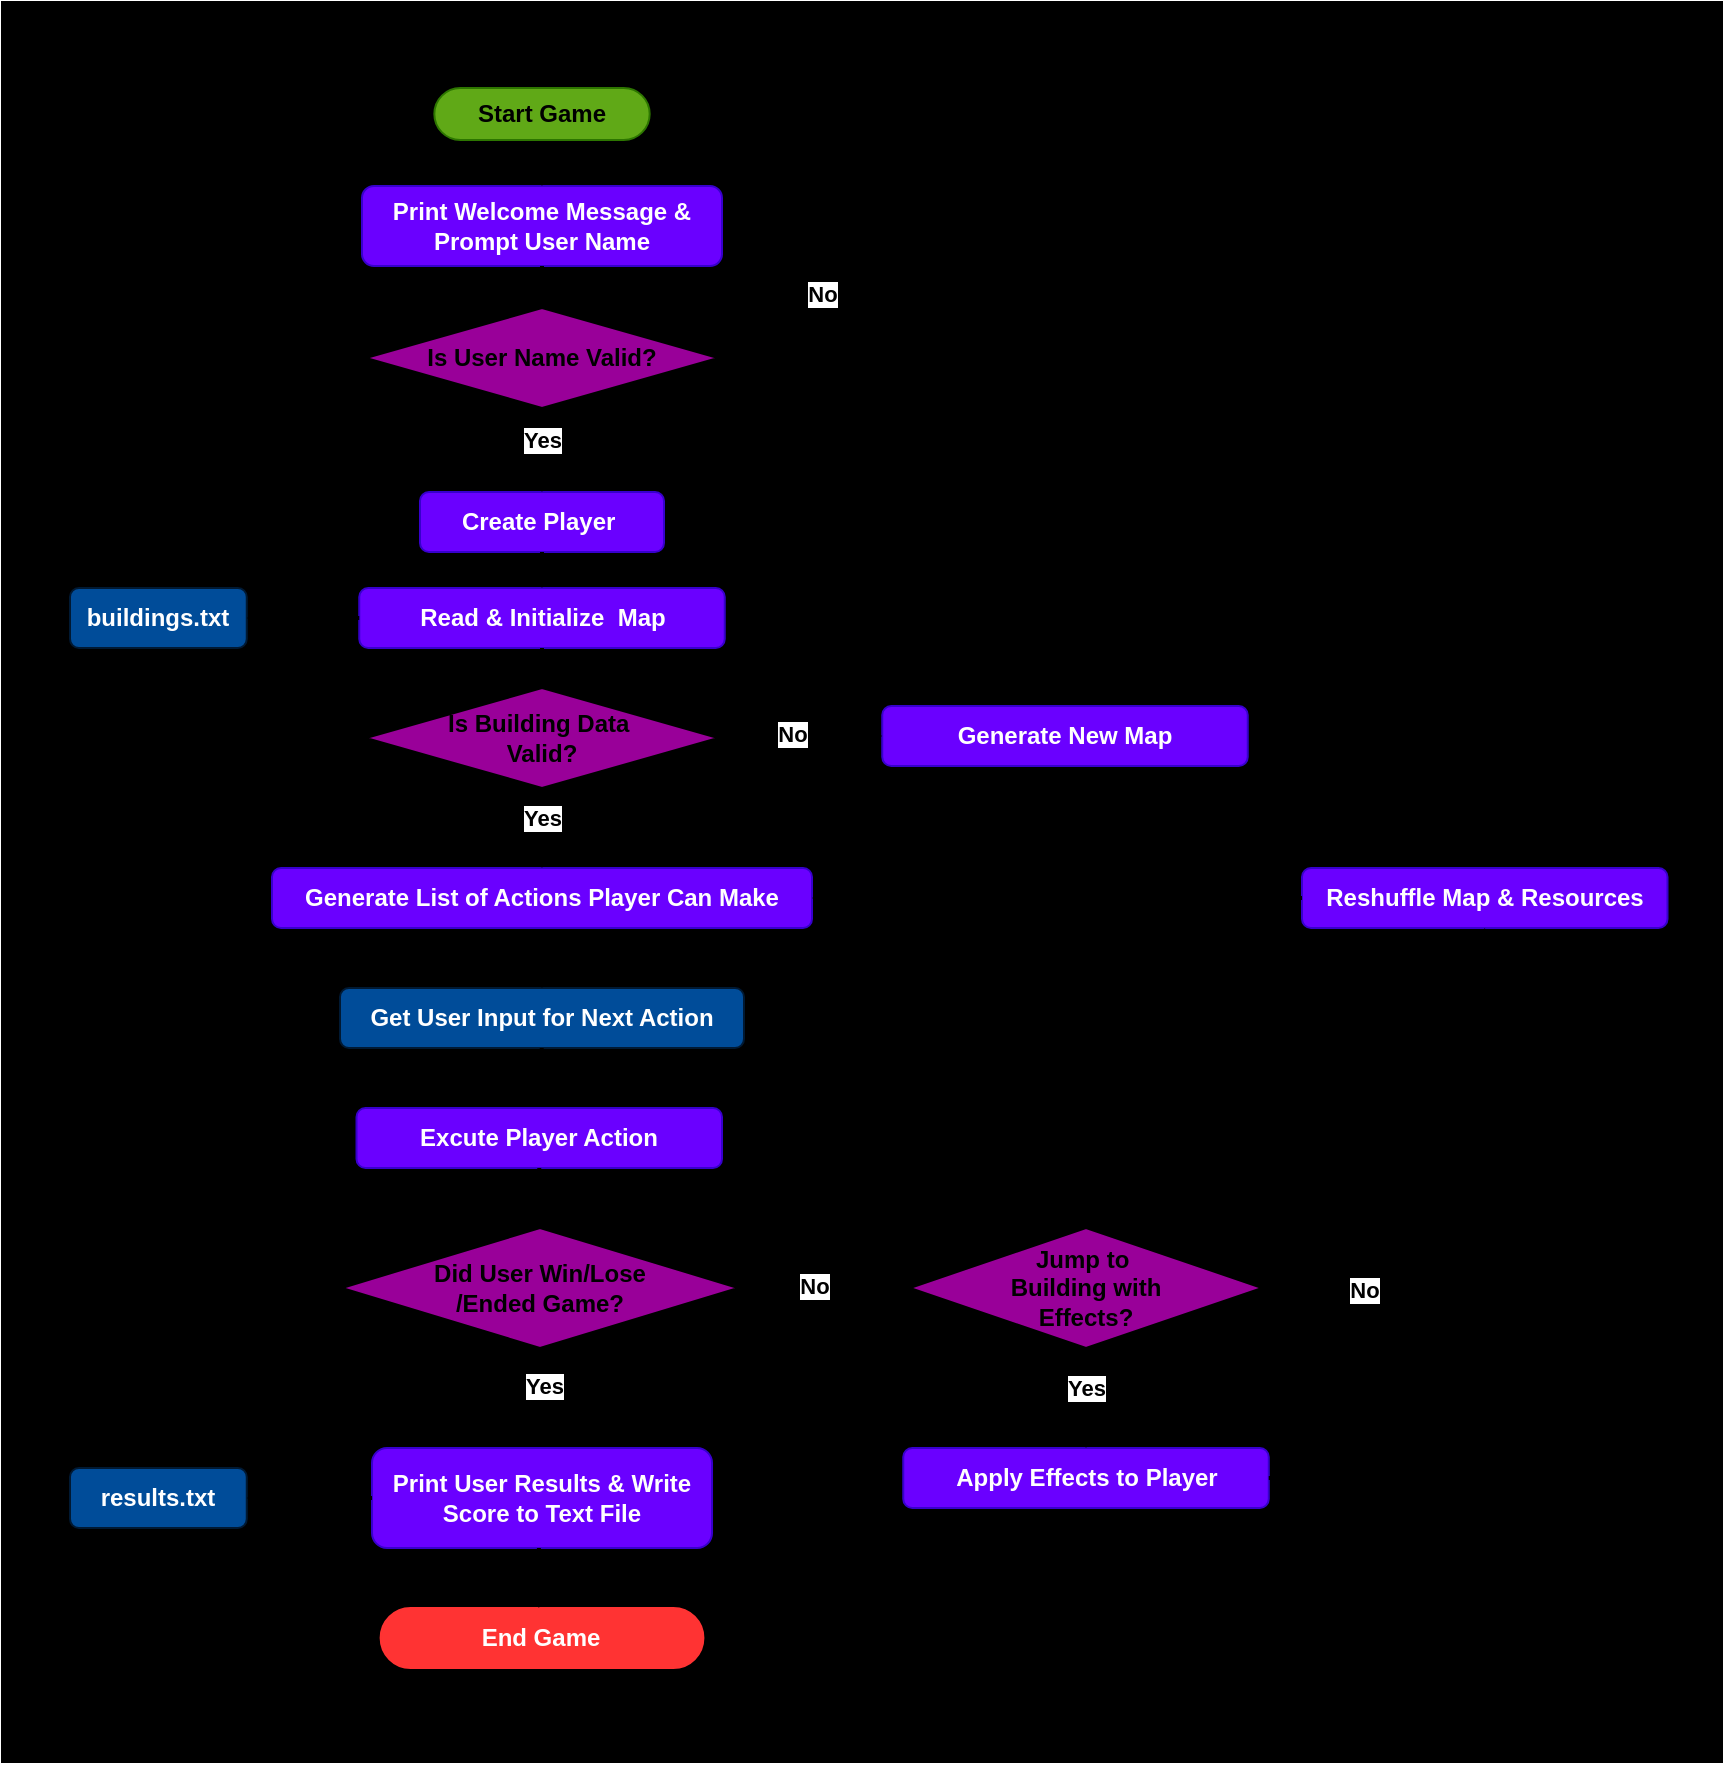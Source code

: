 <mxfile version="25.0.1">
  <diagram name="Page-1" id="dSvuV1CNV-9eOFvfghRx">
    <mxGraphModel dx="1728" dy="-63" grid="1" gridSize="10" guides="1" tooltips="1" connect="1" arrows="1" fold="1" page="1" pageScale="1" pageWidth="850" pageHeight="1100" math="0" shadow="0">
      <root>
        <mxCell id="0" />
        <mxCell id="1" parent="0" />
        <mxCell id="XH4O_Xo0e676Nhpj7tfd-28" value="" style="rounded=0;whiteSpace=wrap;html=1;gradientColor=none;fillColor=#000000;strokeColor=default;movable=1;resizable=1;rotatable=1;deletable=1;editable=1;locked=0;connectable=1;" parent="1" vertex="1">
          <mxGeometry x="40" y="1143" width="860" height="880" as="geometry" />
        </mxCell>
        <mxCell id="y80X-6pCnRY0oYuj_kBl-8" value="&lt;b&gt;Print Welcome Message &amp;amp; Prompt User Name&lt;/b&gt;" style="rounded=1;whiteSpace=wrap;html=1;fillColor=#6a00ff;fontColor=#ffffff;strokeColor=#3700CC;" vertex="1" parent="1">
          <mxGeometry x="220" y="1235" width="180" height="40" as="geometry" />
        </mxCell>
        <mxCell id="y80X-6pCnRY0oYuj_kBl-10" value="Is User Name Valid?" style="rhombus;whiteSpace=wrap;html=1;fillColor=#990099;fontStyle=1" vertex="1" parent="1">
          <mxGeometry x="222" y="1296" width="176" height="50" as="geometry" />
        </mxCell>
        <mxCell id="y80X-6pCnRY0oYuj_kBl-11" value="&lt;b&gt;Create Player&amp;nbsp;&lt;/b&gt;" style="rounded=1;whiteSpace=wrap;html=1;fillColor=#6a00ff;fontColor=#ffffff;strokeColor=#3700CC;" vertex="1" parent="1">
          <mxGeometry x="249" y="1388" width="122" height="30" as="geometry" />
        </mxCell>
        <mxCell id="y80X-6pCnRY0oYuj_kBl-13" value="&lt;b&gt;Get User Input for Next Action&lt;/b&gt;" style="rounded=1;whiteSpace=wrap;html=1;fillColor=#004C99;fontColor=#ffffff;strokeColor=#001933;" vertex="1" parent="1">
          <mxGeometry x="209" y="1636" width="202" height="30" as="geometry" />
        </mxCell>
        <mxCell id="y80X-6pCnRY0oYuj_kBl-14" value="&lt;b&gt;Generate List of Actions Player Can Make&lt;/b&gt;" style="rounded=1;whiteSpace=wrap;html=1;fillColor=#6a00ff;fontColor=#ffffff;strokeColor=#3700CC;" vertex="1" parent="1">
          <mxGeometry x="175" y="1576" width="270" height="30" as="geometry" />
        </mxCell>
        <mxCell id="y80X-6pCnRY0oYuj_kBl-16" value="Jump to&amp;nbsp;&lt;div&gt;Building with&lt;div&gt;Effects?&lt;/div&gt;&lt;/div&gt;" style="rhombus;whiteSpace=wrap;html=1;fillColor=#990099;fontStyle=1" vertex="1" parent="1">
          <mxGeometry x="494" y="1756" width="176" height="60" as="geometry" />
        </mxCell>
        <mxCell id="y80X-6pCnRY0oYuj_kBl-17" value="&lt;b&gt;Read &amp;amp; Initialize&amp;nbsp; Map&lt;/b&gt;" style="rounded=1;whiteSpace=wrap;html=1;fillColor=#6a00ff;fontColor=#ffffff;strokeColor=#3700CC;" vertex="1" parent="1">
          <mxGeometry x="218.625" y="1436" width="182.75" height="30" as="geometry" />
        </mxCell>
        <mxCell id="y80X-6pCnRY0oYuj_kBl-18" value="&lt;b&gt;Reshuffle Map &amp;amp; Resources&lt;/b&gt;" style="rounded=1;whiteSpace=wrap;html=1;fillColor=#6a00ff;fontColor=#ffffff;strokeColor=#3700CC;" vertex="1" parent="1">
          <mxGeometry x="690" y="1576" width="182.75" height="30" as="geometry" />
        </mxCell>
        <mxCell id="y80X-6pCnRY0oYuj_kBl-19" value="Did User Win/Lose&lt;div&gt;/Ended Game?&lt;/div&gt;" style="rhombus;whiteSpace=wrap;html=1;fillColor=#990099;fontStyle=1" vertex="1" parent="1">
          <mxGeometry x="210" y="1756" width="198" height="60" as="geometry" />
        </mxCell>
        <mxCell id="y80X-6pCnRY0oYuj_kBl-21" value="&lt;b&gt;Excute Player Action&lt;/b&gt;" style="rounded=1;whiteSpace=wrap;html=1;fillColor=#6a00ff;fontColor=#ffffff;strokeColor=#3700CC;" vertex="1" parent="1">
          <mxGeometry x="217.25" y="1696" width="182.75" height="30" as="geometry" />
        </mxCell>
        <mxCell id="y80X-6pCnRY0oYuj_kBl-22" value="&lt;b&gt;Print User Results &amp;amp; Write Score to Text File&lt;/b&gt;" style="rounded=1;whiteSpace=wrap;html=1;fillColor=#6a00ff;fontColor=#ffffff;strokeColor=#3700CC;" vertex="1" parent="1">
          <mxGeometry x="225.01" y="1866" width="170" height="50" as="geometry" />
        </mxCell>
        <mxCell id="y80X-6pCnRY0oYuj_kBl-23" value="&lt;b&gt;End Game&lt;/b&gt;" style="rounded=1;whiteSpace=wrap;html=1;fillColor=#FF3333;fontColor=#ffffff;strokeColor=#FF3333;arcSize=50;" vertex="1" parent="1">
          <mxGeometry x="229.32" y="1946" width="161.38" height="30" as="geometry" />
        </mxCell>
        <mxCell id="y80X-6pCnRY0oYuj_kBl-27" style="edgeStyle=orthogonalEdgeStyle;rounded=0;orthogonalLoop=1;jettySize=auto;html=1;exitX=0.5;exitY=1;exitDx=0;exitDy=0;entryX=0.5;entryY=0;entryDx=0;entryDy=0;strokeWidth=2;" edge="1" parent="1" source="y80X-6pCnRY0oYuj_kBl-26" target="y80X-6pCnRY0oYuj_kBl-8">
          <mxGeometry relative="1" as="geometry" />
        </mxCell>
        <mxCell id="y80X-6pCnRY0oYuj_kBl-26" value="&lt;b&gt;&lt;font color=&quot;#000000&quot;&gt;Start Game&lt;/font&gt;&lt;/b&gt;" style="rounded=1;whiteSpace=wrap;html=1;fillColor=#60a917;fontColor=#ffffff;strokeColor=#2D7600;arcSize=50;" vertex="1" parent="1">
          <mxGeometry x="256.17" y="1186" width="107.67" height="26" as="geometry" />
        </mxCell>
        <mxCell id="y80X-6pCnRY0oYuj_kBl-28" style="edgeStyle=orthogonalEdgeStyle;rounded=0;orthogonalLoop=1;jettySize=auto;html=1;exitX=0.5;exitY=1;exitDx=0;exitDy=0;entryX=0.5;entryY=0;entryDx=0;entryDy=0;strokeWidth=2;" edge="1" parent="1" source="y80X-6pCnRY0oYuj_kBl-8" target="y80X-6pCnRY0oYuj_kBl-10">
          <mxGeometry relative="1" as="geometry">
            <mxPoint x="310" y="1205" as="sourcePoint" />
            <mxPoint x="310" y="1235" as="targetPoint" />
          </mxGeometry>
        </mxCell>
        <mxCell id="y80X-6pCnRY0oYuj_kBl-30" style="edgeStyle=orthogonalEdgeStyle;rounded=1;orthogonalLoop=1;jettySize=auto;html=1;exitX=1;exitY=0.5;exitDx=0;exitDy=0;entryX=1.016;entryY=0.51;entryDx=0;entryDy=0;strokeWidth=2;entryPerimeter=0;curved=0;" edge="1" parent="1" source="y80X-6pCnRY0oYuj_kBl-10" target="y80X-6pCnRY0oYuj_kBl-8">
          <mxGeometry relative="1" as="geometry">
            <mxPoint x="320" y="1285" as="sourcePoint" />
            <mxPoint x="320" y="1315" as="targetPoint" />
            <Array as="points">
              <mxPoint x="450" y="1321" />
              <mxPoint x="450" y="1255" />
              <mxPoint x="403" y="1255" />
            </Array>
          </mxGeometry>
        </mxCell>
        <mxCell id="y80X-6pCnRY0oYuj_kBl-31" value="&lt;b&gt;No&lt;/b&gt;" style="edgeLabel;html=1;align=center;verticalAlign=middle;resizable=0;points=[];" vertex="1" connectable="0" parent="y80X-6pCnRY0oYuj_kBl-30">
          <mxGeometry x="0.02" relative="1" as="geometry">
            <mxPoint as="offset" />
          </mxGeometry>
        </mxCell>
        <mxCell id="y80X-6pCnRY0oYuj_kBl-32" style="edgeStyle=orthogonalEdgeStyle;rounded=1;orthogonalLoop=1;jettySize=auto;html=1;exitX=0.5;exitY=1;exitDx=0;exitDy=0;entryX=0.5;entryY=0;entryDx=0;entryDy=0;strokeWidth=2;curved=0;" edge="1" parent="1" source="y80X-6pCnRY0oYuj_kBl-10" target="y80X-6pCnRY0oYuj_kBl-11">
          <mxGeometry relative="1" as="geometry">
            <mxPoint x="408" y="1331" as="sourcePoint" />
            <mxPoint x="413" y="1256" as="targetPoint" />
            <Array as="points">
              <mxPoint x="310" y="1356" />
              <mxPoint x="310" y="1356" />
            </Array>
          </mxGeometry>
        </mxCell>
        <mxCell id="y80X-6pCnRY0oYuj_kBl-33" value="&lt;b&gt;Yes&lt;/b&gt;" style="edgeLabel;html=1;align=center;verticalAlign=middle;resizable=0;points=[];" vertex="1" connectable="0" parent="y80X-6pCnRY0oYuj_kBl-32">
          <mxGeometry x="0.02" relative="1" as="geometry">
            <mxPoint y="-6" as="offset" />
          </mxGeometry>
        </mxCell>
        <mxCell id="y80X-6pCnRY0oYuj_kBl-34" style="edgeStyle=orthogonalEdgeStyle;rounded=0;orthogonalLoop=1;jettySize=auto;html=1;exitX=0.5;exitY=1;exitDx=0;exitDy=0;strokeWidth=2;entryX=0.5;entryY=0;entryDx=0;entryDy=0;" edge="1" parent="1" source="y80X-6pCnRY0oYuj_kBl-11" target="y80X-6pCnRY0oYuj_kBl-17">
          <mxGeometry relative="1" as="geometry">
            <mxPoint x="320" y="1276" as="sourcePoint" />
            <mxPoint x="310" y="1438" as="targetPoint" />
          </mxGeometry>
        </mxCell>
        <mxCell id="y80X-6pCnRY0oYuj_kBl-36" value="&lt;b&gt;buildings.txt&lt;/b&gt;" style="rounded=1;whiteSpace=wrap;html=1;fillColor=#004C99;fontColor=#ffffff;strokeColor=#001933;" vertex="1" parent="1">
          <mxGeometry x="74" y="1436" width="88.38" height="30" as="geometry" />
        </mxCell>
        <mxCell id="y80X-6pCnRY0oYuj_kBl-37" value="Is Building Data&amp;nbsp;&lt;div&gt;Valid?&lt;/div&gt;" style="rhombus;whiteSpace=wrap;html=1;fillColor=#990099;fontStyle=1" vertex="1" parent="1">
          <mxGeometry x="222" y="1486" width="176" height="50" as="geometry" />
        </mxCell>
        <mxCell id="y80X-6pCnRY0oYuj_kBl-38" style="edgeStyle=orthogonalEdgeStyle;rounded=0;orthogonalLoop=1;jettySize=auto;html=1;exitX=0;exitY=0.5;exitDx=0;exitDy=0;strokeWidth=2;entryX=1;entryY=0.5;entryDx=0;entryDy=0;" edge="1" parent="1" source="y80X-6pCnRY0oYuj_kBl-17" target="y80X-6pCnRY0oYuj_kBl-36">
          <mxGeometry relative="1" as="geometry">
            <mxPoint x="319.63" y="1619" as="sourcePoint" />
            <mxPoint x="319.63" y="1649" as="targetPoint" />
          </mxGeometry>
        </mxCell>
        <mxCell id="y80X-6pCnRY0oYuj_kBl-39" style="edgeStyle=orthogonalEdgeStyle;rounded=0;orthogonalLoop=1;jettySize=auto;html=1;exitX=0.5;exitY=1;exitDx=0;exitDy=0;strokeWidth=2;entryX=0.5;entryY=0;entryDx=0;entryDy=0;" edge="1" parent="1" source="y80X-6pCnRY0oYuj_kBl-17" target="y80X-6pCnRY0oYuj_kBl-37">
          <mxGeometry relative="1" as="geometry">
            <mxPoint x="320" y="1421" as="sourcePoint" />
            <mxPoint x="310" y="1489" as="targetPoint" />
          </mxGeometry>
        </mxCell>
        <mxCell id="y80X-6pCnRY0oYuj_kBl-74" style="edgeStyle=orthogonalEdgeStyle;rounded=0;orthogonalLoop=1;jettySize=auto;html=1;exitX=0.5;exitY=1;exitDx=0;exitDy=0;endArrow=none;endFill=0;strokeWidth=2;" edge="1" parent="1" source="y80X-6pCnRY0oYuj_kBl-43">
          <mxGeometry relative="1" as="geometry">
            <mxPoint x="571.488" y="1591.884" as="targetPoint" />
          </mxGeometry>
        </mxCell>
        <mxCell id="y80X-6pCnRY0oYuj_kBl-43" value="&lt;b&gt;Generate New Map&lt;/b&gt;" style="rounded=1;whiteSpace=wrap;html=1;fillColor=#6a00ff;fontColor=#ffffff;strokeColor=#3700CC;" vertex="1" parent="1">
          <mxGeometry x="480.12" y="1495" width="182.75" height="30" as="geometry" />
        </mxCell>
        <mxCell id="y80X-6pCnRY0oYuj_kBl-45" style="edgeStyle=orthogonalEdgeStyle;rounded=1;orthogonalLoop=1;jettySize=auto;html=1;entryX=0;entryY=0.5;entryDx=0;entryDy=0;strokeWidth=2;curved=0;" edge="1" parent="1" target="y80X-6pCnRY0oYuj_kBl-43">
          <mxGeometry relative="1" as="geometry">
            <mxPoint x="400" y="1510" as="sourcePoint" />
            <mxPoint x="320" y="1382" as="targetPoint" />
            <Array as="points">
              <mxPoint x="430" y="1510" />
              <mxPoint x="430" y="1510" />
            </Array>
          </mxGeometry>
        </mxCell>
        <mxCell id="y80X-6pCnRY0oYuj_kBl-46" value="&lt;b&gt;No&lt;/b&gt;" style="edgeLabel;html=1;align=center;verticalAlign=middle;resizable=0;points=[];" vertex="1" connectable="0" parent="y80X-6pCnRY0oYuj_kBl-45">
          <mxGeometry x="0.02" relative="1" as="geometry">
            <mxPoint x="-6" y="-1" as="offset" />
          </mxGeometry>
        </mxCell>
        <mxCell id="y80X-6pCnRY0oYuj_kBl-49" style="edgeStyle=orthogonalEdgeStyle;rounded=1;orthogonalLoop=1;jettySize=auto;html=1;exitX=0.5;exitY=1;exitDx=0;exitDy=0;strokeWidth=2;curved=0;" edge="1" parent="1">
          <mxGeometry relative="1" as="geometry">
            <mxPoint x="309.55" y="1536" as="sourcePoint" />
            <mxPoint x="310" y="1576" as="targetPoint" />
            <Array as="points">
              <mxPoint x="309.55" y="1546" />
              <mxPoint x="309.55" y="1546" />
            </Array>
          </mxGeometry>
        </mxCell>
        <mxCell id="y80X-6pCnRY0oYuj_kBl-50" value="&lt;b&gt;Yes&lt;/b&gt;" style="edgeLabel;html=1;align=center;verticalAlign=middle;resizable=0;points=[];" vertex="1" connectable="0" parent="y80X-6pCnRY0oYuj_kBl-49">
          <mxGeometry x="0.02" relative="1" as="geometry">
            <mxPoint y="-6" as="offset" />
          </mxGeometry>
        </mxCell>
        <mxCell id="y80X-6pCnRY0oYuj_kBl-51" style="edgeStyle=orthogonalEdgeStyle;rounded=0;orthogonalLoop=1;jettySize=auto;html=1;exitX=0;exitY=0.5;exitDx=0;exitDy=0;strokeWidth=2;entryX=1;entryY=0.5;entryDx=0;entryDy=0;" edge="1" parent="1" source="y80X-6pCnRY0oYuj_kBl-18" target="y80X-6pCnRY0oYuj_kBl-14">
          <mxGeometry relative="1" as="geometry">
            <mxPoint x="229" y="1461" as="sourcePoint" />
            <mxPoint x="400" y="1596" as="targetPoint" />
          </mxGeometry>
        </mxCell>
        <mxCell id="y80X-6pCnRY0oYuj_kBl-55" style="edgeStyle=orthogonalEdgeStyle;rounded=0;orthogonalLoop=1;jettySize=auto;html=1;exitX=0.5;exitY=1;exitDx=0;exitDy=0;strokeWidth=2;" edge="1" parent="1">
          <mxGeometry relative="1" as="geometry">
            <mxPoint x="309.84" y="1607" as="sourcePoint" />
            <mxPoint x="310" y="1636" as="targetPoint" />
          </mxGeometry>
        </mxCell>
        <mxCell id="y80X-6pCnRY0oYuj_kBl-56" style="edgeStyle=orthogonalEdgeStyle;rounded=0;orthogonalLoop=1;jettySize=auto;html=1;exitX=0.5;exitY=1;exitDx=0;exitDy=0;strokeWidth=2;" edge="1" parent="1">
          <mxGeometry relative="1" as="geometry">
            <mxPoint x="309.83" y="1666" as="sourcePoint" />
            <mxPoint x="309.99" y="1695" as="targetPoint" />
          </mxGeometry>
        </mxCell>
        <mxCell id="y80X-6pCnRY0oYuj_kBl-57" value="&lt;b&gt;Apply Effects to Player&lt;/b&gt;" style="rounded=1;whiteSpace=wrap;html=1;fillColor=#6a00ff;fontColor=#ffffff;strokeColor=#3700CC;" vertex="1" parent="1">
          <mxGeometry x="490.63" y="1866" width="182.75" height="30" as="geometry" />
        </mxCell>
        <mxCell id="y80X-6pCnRY0oYuj_kBl-58" style="edgeStyle=orthogonalEdgeStyle;rounded=0;orthogonalLoop=1;jettySize=auto;html=1;exitX=0.5;exitY=1;exitDx=0;exitDy=0;strokeWidth=2;entryX=0.5;entryY=0;entryDx=0;entryDy=0;" edge="1" parent="1" source="y80X-6pCnRY0oYuj_kBl-21" target="y80X-6pCnRY0oYuj_kBl-19">
          <mxGeometry relative="1" as="geometry">
            <mxPoint x="319.83" y="1676" as="sourcePoint" />
            <mxPoint x="319.99" y="1705" as="targetPoint" />
          </mxGeometry>
        </mxCell>
        <mxCell id="y80X-6pCnRY0oYuj_kBl-59" style="edgeStyle=orthogonalEdgeStyle;rounded=1;orthogonalLoop=1;jettySize=auto;html=1;entryX=0;entryY=0.5;entryDx=0;entryDy=0;strokeWidth=2;curved=0;" edge="1" parent="1" target="y80X-6pCnRY0oYuj_kBl-16">
          <mxGeometry relative="1" as="geometry">
            <mxPoint x="408" y="1785.76" as="sourcePoint" />
            <mxPoint x="475" y="1785.76" as="targetPoint" />
            <Array as="points" />
          </mxGeometry>
        </mxCell>
        <mxCell id="y80X-6pCnRY0oYuj_kBl-60" value="&lt;b&gt;No&lt;/b&gt;" style="edgeLabel;html=1;align=center;verticalAlign=middle;resizable=0;points=[];" vertex="1" connectable="0" parent="y80X-6pCnRY0oYuj_kBl-59">
          <mxGeometry x="0.02" relative="1" as="geometry">
            <mxPoint x="-6" y="-1" as="offset" />
          </mxGeometry>
        </mxCell>
        <mxCell id="y80X-6pCnRY0oYuj_kBl-63" value="&lt;b&gt;results.txt&lt;/b&gt;" style="rounded=1;whiteSpace=wrap;html=1;fillColor=#004C99;fontColor=#ffffff;strokeColor=#001933;" vertex="1" parent="1">
          <mxGeometry x="74" y="1876" width="88.38" height="30" as="geometry" />
        </mxCell>
        <mxCell id="y80X-6pCnRY0oYuj_kBl-64" style="edgeStyle=orthogonalEdgeStyle;rounded=0;orthogonalLoop=1;jettySize=auto;html=1;exitX=0;exitY=0.5;exitDx=0;exitDy=0;strokeWidth=2;entryX=1;entryY=0.5;entryDx=0;entryDy=0;" edge="1" parent="1" source="y80X-6pCnRY0oYuj_kBl-22" target="y80X-6pCnRY0oYuj_kBl-63">
          <mxGeometry relative="1" as="geometry">
            <mxPoint x="162.69" y="1846" as="sourcePoint" />
            <mxPoint x="105.69" y="1846" as="targetPoint" />
          </mxGeometry>
        </mxCell>
        <mxCell id="y80X-6pCnRY0oYuj_kBl-65" style="edgeStyle=orthogonalEdgeStyle;rounded=1;orthogonalLoop=1;jettySize=auto;html=1;exitX=0.5;exitY=1;exitDx=0;exitDy=0;strokeWidth=2;curved=0;entryX=0.499;entryY=-0.042;entryDx=0;entryDy=0;entryPerimeter=0;" edge="1" parent="1" target="y80X-6pCnRY0oYuj_kBl-22">
          <mxGeometry relative="1" as="geometry">
            <mxPoint x="309.78" y="1816" as="sourcePoint" />
            <mxPoint x="310.23" y="1856" as="targetPoint" />
            <Array as="points" />
          </mxGeometry>
        </mxCell>
        <mxCell id="y80X-6pCnRY0oYuj_kBl-66" value="&lt;b&gt;Yes&lt;/b&gt;" style="edgeLabel;html=1;align=center;verticalAlign=middle;resizable=0;points=[];" vertex="1" connectable="0" parent="y80X-6pCnRY0oYuj_kBl-65">
          <mxGeometry x="0.02" relative="1" as="geometry">
            <mxPoint y="-6" as="offset" />
          </mxGeometry>
        </mxCell>
        <mxCell id="y80X-6pCnRY0oYuj_kBl-68" style="edgeStyle=orthogonalEdgeStyle;rounded=1;orthogonalLoop=1;jettySize=auto;html=1;exitX=0.5;exitY=1;exitDx=0;exitDy=0;strokeWidth=2;curved=0;entryX=0.5;entryY=0;entryDx=0;entryDy=0;" edge="1" parent="1" target="y80X-6pCnRY0oYuj_kBl-57">
          <mxGeometry relative="1" as="geometry">
            <mxPoint x="581.64" y="1816" as="sourcePoint" />
            <mxPoint x="581.86" y="1864" as="targetPoint" />
            <Array as="points" />
          </mxGeometry>
        </mxCell>
        <mxCell id="y80X-6pCnRY0oYuj_kBl-69" value="&lt;b&gt;Yes&lt;/b&gt;" style="edgeLabel;html=1;align=center;verticalAlign=middle;resizable=0;points=[];" vertex="1" connectable="0" parent="y80X-6pCnRY0oYuj_kBl-68">
          <mxGeometry x="0.02" relative="1" as="geometry">
            <mxPoint y="-6" as="offset" />
          </mxGeometry>
        </mxCell>
        <mxCell id="y80X-6pCnRY0oYuj_kBl-70" style="edgeStyle=orthogonalEdgeStyle;rounded=1;orthogonalLoop=1;jettySize=auto;html=1;entryX=0.5;entryY=1;entryDx=0;entryDy=0;strokeWidth=2;curved=0;exitX=1;exitY=0.5;exitDx=0;exitDy=0;" edge="1" parent="1" source="y80X-6pCnRY0oYuj_kBl-57" target="y80X-6pCnRY0oYuj_kBl-18">
          <mxGeometry relative="1" as="geometry">
            <mxPoint x="680" y="1795.62" as="sourcePoint" />
            <mxPoint x="791" y="1616" as="targetPoint" />
            <Array as="points" />
          </mxGeometry>
        </mxCell>
        <mxCell id="y80X-6pCnRY0oYuj_kBl-72" style="edgeStyle=orthogonalEdgeStyle;rounded=0;orthogonalLoop=1;jettySize=auto;html=1;exitX=0.5;exitY=1;exitDx=0;exitDy=0;strokeWidth=2;entryX=0.5;entryY=0;entryDx=0;entryDy=0;" edge="1" parent="1">
          <mxGeometry relative="1" as="geometry">
            <mxPoint x="308.46" y="1916" as="sourcePoint" />
            <mxPoint x="308.46" y="1946" as="targetPoint" />
          </mxGeometry>
        </mxCell>
        <mxCell id="y80X-6pCnRY0oYuj_kBl-75" style="edgeStyle=orthogonalEdgeStyle;rounded=0;orthogonalLoop=1;jettySize=auto;html=1;endArrow=none;endFill=0;strokeWidth=2;entryX=1;entryY=0.5;entryDx=0;entryDy=0;" edge="1" parent="1" target="y80X-6pCnRY0oYuj_kBl-16">
          <mxGeometry relative="1" as="geometry">
            <mxPoint x="736.488" y="1762.884" as="targetPoint" />
            <mxPoint x="780" y="1786" as="sourcePoint" />
          </mxGeometry>
        </mxCell>
        <mxCell id="y80X-6pCnRY0oYuj_kBl-76" value="&lt;b&gt;No&lt;/b&gt;" style="edgeLabel;html=1;align=center;verticalAlign=middle;resizable=0;points=[];" vertex="1" connectable="0" parent="y80X-6pCnRY0oYuj_kBl-75">
          <mxGeometry x="-0.172" y="1" relative="1" as="geometry">
            <mxPoint x="-14" y="-1" as="offset" />
          </mxGeometry>
        </mxCell>
      </root>
    </mxGraphModel>
  </diagram>
</mxfile>
